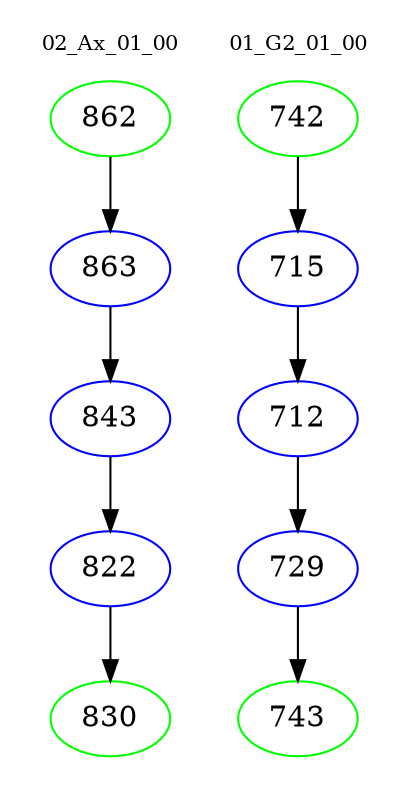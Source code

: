 digraph{
subgraph cluster_0 {
color = white
label = "02_Ax_01_00";
fontsize=10;
T0_862 [label="862", color="green"]
T0_862 -> T0_863 [color="black"]
T0_863 [label="863", color="blue"]
T0_863 -> T0_843 [color="black"]
T0_843 [label="843", color="blue"]
T0_843 -> T0_822 [color="black"]
T0_822 [label="822", color="blue"]
T0_822 -> T0_830 [color="black"]
T0_830 [label="830", color="green"]
}
subgraph cluster_1 {
color = white
label = "01_G2_01_00";
fontsize=10;
T1_742 [label="742", color="green"]
T1_742 -> T1_715 [color="black"]
T1_715 [label="715", color="blue"]
T1_715 -> T1_712 [color="black"]
T1_712 [label="712", color="blue"]
T1_712 -> T1_729 [color="black"]
T1_729 [label="729", color="blue"]
T1_729 -> T1_743 [color="black"]
T1_743 [label="743", color="green"]
}
}
